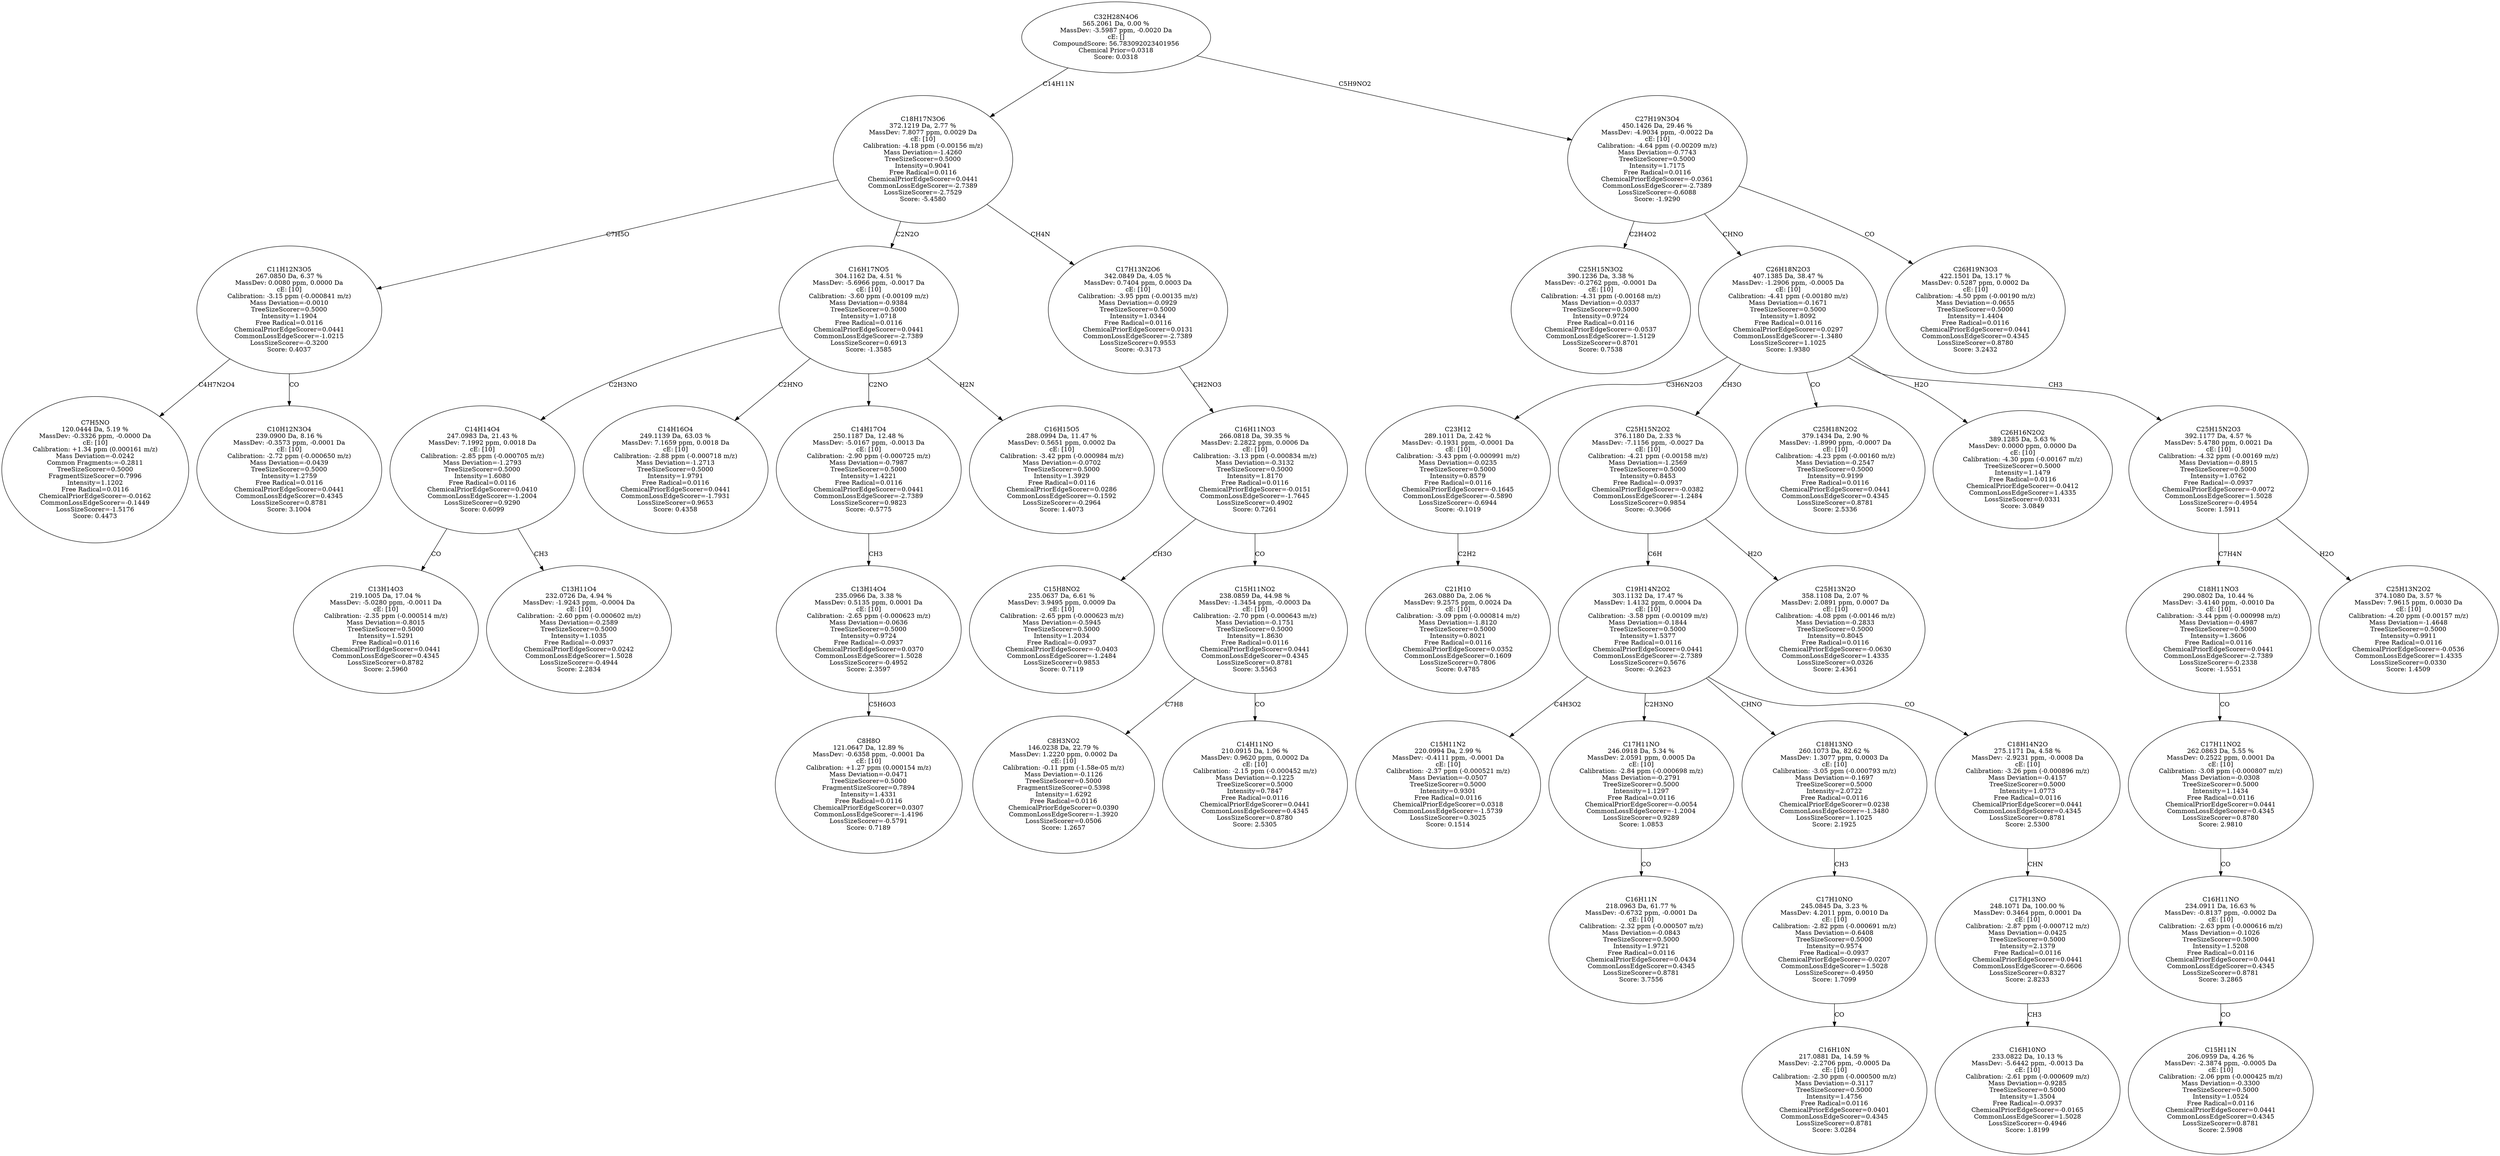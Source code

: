 strict digraph {
v1 [label="C7H5NO\n120.0444 Da, 5.19 %\nMassDev: -0.3326 ppm, -0.0000 Da\ncE: [10]\nCalibration: +1.34 ppm (0.000161 m/z)\nMass Deviation=-0.0242\nCommon Fragments:=-0.2811\nTreeSizeScorer=0.5000\nFragmentSizeScorer=0.7996\nIntensity=1.1202\nFree Radical=0.0116\nChemicalPriorEdgeScorer=-0.0162\nCommonLossEdgeScorer=-0.1449\nLossSizeScorer=-1.5176\nScore: 0.4473"];
v2 [label="C10H12N3O4\n239.0900 Da, 8.16 %\nMassDev: -0.3573 ppm, -0.0001 Da\ncE: [10]\nCalibration: -2.72 ppm (-0.000650 m/z)\nMass Deviation=-0.0439\nTreeSizeScorer=0.5000\nIntensity=1.2759\nFree Radical=0.0116\nChemicalPriorEdgeScorer=0.0441\nCommonLossEdgeScorer=0.4345\nLossSizeScorer=0.8781\nScore: 3.1004"];
v3 [label="C11H12N3O5\n267.0850 Da, 6.37 %\nMassDev: 0.0080 ppm, 0.0000 Da\ncE: [10]\nCalibration: -3.15 ppm (-0.000841 m/z)\nMass Deviation=-0.0010\nTreeSizeScorer=0.5000\nIntensity=1.1904\nFree Radical=0.0116\nChemicalPriorEdgeScorer=0.0441\nCommonLossEdgeScorer=-1.0215\nLossSizeScorer=-0.3200\nScore: 0.4037"];
v4 [label="C13H14O3\n219.1005 Da, 17.04 %\nMassDev: -5.0280 ppm, -0.0011 Da\ncE: [10]\nCalibration: -2.35 ppm (-0.000514 m/z)\nMass Deviation=-0.8015\nTreeSizeScorer=0.5000\nIntensity=1.5291\nFree Radical=0.0116\nChemicalPriorEdgeScorer=0.0441\nCommonLossEdgeScorer=0.4345\nLossSizeScorer=0.8782\nScore: 2.5960"];
v5 [label="C13H11O4\n232.0726 Da, 4.94 %\nMassDev: -1.9243 ppm, -0.0004 Da\ncE: [10]\nCalibration: -2.60 ppm (-0.000602 m/z)\nMass Deviation=-0.2589\nTreeSizeScorer=0.5000\nIntensity=1.1035\nFree Radical=-0.0937\nChemicalPriorEdgeScorer=0.0242\nCommonLossEdgeScorer=1.5028\nLossSizeScorer=-0.4944\nScore: 2.2834"];
v6 [label="C14H14O4\n247.0983 Da, 21.43 %\nMassDev: 7.1992 ppm, 0.0018 Da\ncE: [10]\nCalibration: -2.85 ppm (-0.000705 m/z)\nMass Deviation=-1.2793\nTreeSizeScorer=0.5000\nIntensity=1.6080\nFree Radical=0.0116\nChemicalPriorEdgeScorer=0.0410\nCommonLossEdgeScorer=-1.2004\nLossSizeScorer=0.9290\nScore: 0.6099"];
v7 [label="C14H16O4\n249.1139 Da, 63.03 %\nMassDev: 7.1659 ppm, 0.0018 Da\ncE: [10]\nCalibration: -2.88 ppm (-0.000718 m/z)\nMass Deviation=-1.2713\nTreeSizeScorer=0.5000\nIntensity=1.9791\nFree Radical=0.0116\nChemicalPriorEdgeScorer=0.0441\nCommonLossEdgeScorer=-1.7931\nLossSizeScorer=0.9653\nScore: 0.4358"];
v8 [label="C8H8O\n121.0647 Da, 12.89 %\nMassDev: -0.6358 ppm, -0.0001 Da\ncE: [10]\nCalibration: +1.27 ppm (0.000154 m/z)\nMass Deviation=-0.0471\nTreeSizeScorer=0.5000\nFragmentSizeScorer=0.7894\nIntensity=1.4331\nFree Radical=0.0116\nChemicalPriorEdgeScorer=0.0307\nCommonLossEdgeScorer=-1.4196\nLossSizeScorer=-0.5791\nScore: 0.7189"];
v9 [label="C13H14O4\n235.0966 Da, 3.38 %\nMassDev: 0.5135 ppm, 0.0001 Da\ncE: [10]\nCalibration: -2.65 ppm (-0.000623 m/z)\nMass Deviation=-0.0636\nTreeSizeScorer=0.5000\nIntensity=0.9724\nFree Radical=-0.0937\nChemicalPriorEdgeScorer=0.0370\nCommonLossEdgeScorer=1.5028\nLossSizeScorer=-0.4952\nScore: 2.3597"];
v10 [label="C14H17O4\n250.1187 Da, 12.48 %\nMassDev: -5.0167 ppm, -0.0013 Da\ncE: [10]\nCalibration: -2.90 ppm (-0.000725 m/z)\nMass Deviation=-0.7987\nTreeSizeScorer=0.5000\nIntensity=1.4221\nFree Radical=0.0116\nChemicalPriorEdgeScorer=0.0441\nCommonLossEdgeScorer=-2.7389\nLossSizeScorer=0.9823\nScore: -0.5775"];
v11 [label="C16H15O5\n288.0994 Da, 11.47 %\nMassDev: 0.5651 ppm, 0.0002 Da\ncE: [10]\nCalibration: -3.42 ppm (-0.000984 m/z)\nMass Deviation=-0.0702\nTreeSizeScorer=0.5000\nIntensity=1.3929\nFree Radical=0.0116\nChemicalPriorEdgeScorer=0.0286\nCommonLossEdgeScorer=-0.1592\nLossSizeScorer=-0.2964\nScore: 1.4073"];
v12 [label="C16H17NO5\n304.1162 Da, 4.51 %\nMassDev: -5.6966 ppm, -0.0017 Da\ncE: [10]\nCalibration: -3.60 ppm (-0.00109 m/z)\nMass Deviation=-0.9384\nTreeSizeScorer=0.5000\nIntensity=1.0718\nFree Radical=0.0116\nChemicalPriorEdgeScorer=0.0441\nCommonLossEdgeScorer=-2.7389\nLossSizeScorer=0.6913\nScore: -1.3585"];
v13 [label="C15H8NO2\n235.0637 Da, 6.61 %\nMassDev: 3.9495 ppm, 0.0009 Da\ncE: [10]\nCalibration: -2.65 ppm (-0.000623 m/z)\nMass Deviation=-0.5945\nTreeSizeScorer=0.5000\nIntensity=1.2034\nFree Radical=-0.0937\nChemicalPriorEdgeScorer=-0.0403\nCommonLossEdgeScorer=-1.2484\nLossSizeScorer=0.9853\nScore: 0.7119"];
v14 [label="C8H3NO2\n146.0238 Da, 22.79 %\nMassDev: 1.2220 ppm, 0.0002 Da\ncE: [10]\nCalibration: -0.11 ppm (-1.58e-05 m/z)\nMass Deviation=-0.1126\nTreeSizeScorer=0.5000\nFragmentSizeScorer=0.5398\nIntensity=1.6292\nFree Radical=0.0116\nChemicalPriorEdgeScorer=0.0390\nCommonLossEdgeScorer=-1.3920\nLossSizeScorer=0.0506\nScore: 1.2657"];
v15 [label="C14H11NO\n210.0915 Da, 1.96 %\nMassDev: 0.9620 ppm, 0.0002 Da\ncE: [10]\nCalibration: -2.15 ppm (-0.000452 m/z)\nMass Deviation=-0.1225\nTreeSizeScorer=0.5000\nIntensity=0.7847\nFree Radical=0.0116\nChemicalPriorEdgeScorer=0.0441\nCommonLossEdgeScorer=0.4345\nLossSizeScorer=0.8780\nScore: 2.5305"];
v16 [label="C15H11NO2\n238.0859 Da, 44.98 %\nMassDev: -1.3454 ppm, -0.0003 Da\ncE: [10]\nCalibration: -2.70 ppm (-0.000643 m/z)\nMass Deviation=-0.1751\nTreeSizeScorer=0.5000\nIntensity=1.8630\nFree Radical=0.0116\nChemicalPriorEdgeScorer=0.0441\nCommonLossEdgeScorer=0.4345\nLossSizeScorer=0.8781\nScore: 3.5563"];
v17 [label="C16H11NO3\n266.0818 Da, 39.35 %\nMassDev: 2.2822 ppm, 0.0006 Da\ncE: [10]\nCalibration: -3.13 ppm (-0.000834 m/z)\nMass Deviation=-0.3132\nTreeSizeScorer=0.5000\nIntensity=1.8170\nFree Radical=0.0116\nChemicalPriorEdgeScorer=-0.0151\nCommonLossEdgeScorer=-1.7645\nLossSizeScorer=0.4902\nScore: 0.7261"];
v18 [label="C17H13N2O6\n342.0849 Da, 4.05 %\nMassDev: 0.7404 ppm, 0.0003 Da\ncE: [10]\nCalibration: -3.95 ppm (-0.00135 m/z)\nMass Deviation=-0.0929\nTreeSizeScorer=0.5000\nIntensity=1.0344\nFree Radical=0.0116\nChemicalPriorEdgeScorer=0.0131\nCommonLossEdgeScorer=-2.7389\nLossSizeScorer=0.9553\nScore: -0.3173"];
v19 [label="C18H17N3O6\n372.1219 Da, 2.77 %\nMassDev: 7.8077 ppm, 0.0029 Da\ncE: [10]\nCalibration: -4.18 ppm (-0.00156 m/z)\nMass Deviation=-1.4260\nTreeSizeScorer=0.5000\nIntensity=0.9041\nFree Radical=0.0116\nChemicalPriorEdgeScorer=0.0441\nCommonLossEdgeScorer=-2.7389\nLossSizeScorer=-2.7529\nScore: -5.4580"];
v20 [label="C25H15N3O2\n390.1236 Da, 3.38 %\nMassDev: -0.2762 ppm, -0.0001 Da\ncE: [10]\nCalibration: -4.31 ppm (-0.00168 m/z)\nMass Deviation=-0.0337\nTreeSizeScorer=0.5000\nIntensity=0.9724\nFree Radical=0.0116\nChemicalPriorEdgeScorer=-0.0537\nCommonLossEdgeScorer=-1.5129\nLossSizeScorer=0.8701\nScore: 0.7538"];
v21 [label="C21H10\n263.0880 Da, 2.06 %\nMassDev: 9.2575 ppm, 0.0024 Da\ncE: [10]\nCalibration: -3.09 ppm (-0.000814 m/z)\nMass Deviation=-1.8120\nTreeSizeScorer=0.5000\nIntensity=0.8021\nFree Radical=0.0116\nChemicalPriorEdgeScorer=0.0352\nCommonLossEdgeScorer=0.1609\nLossSizeScorer=0.7806\nScore: 0.4785"];
v22 [label="C23H12\n289.1011 Da, 2.42 %\nMassDev: -0.1931 ppm, -0.0001 Da\ncE: [10]\nCalibration: -3.43 ppm (-0.000991 m/z)\nMass Deviation=-0.0235\nTreeSizeScorer=0.5000\nIntensity=0.8579\nFree Radical=0.0116\nChemicalPriorEdgeScorer=-0.1645\nCommonLossEdgeScorer=-0.5890\nLossSizeScorer=-0.6944\nScore: -0.1019"];
v23 [label="C15H11N2\n220.0994 Da, 2.99 %\nMassDev: -0.4111 ppm, -0.0001 Da\ncE: [10]\nCalibration: -2.37 ppm (-0.000521 m/z)\nMass Deviation=-0.0507\nTreeSizeScorer=0.5000\nIntensity=0.9301\nFree Radical=0.0116\nChemicalPriorEdgeScorer=0.0318\nCommonLossEdgeScorer=-1.5739\nLossSizeScorer=0.3025\nScore: 0.1514"];
v24 [label="C16H11N\n218.0963 Da, 61.77 %\nMassDev: -0.6732 ppm, -0.0001 Da\ncE: [10]\nCalibration: -2.32 ppm (-0.000507 m/z)\nMass Deviation=-0.0843\nTreeSizeScorer=0.5000\nIntensity=1.9721\nFree Radical=0.0116\nChemicalPriorEdgeScorer=0.0434\nCommonLossEdgeScorer=0.4345\nLossSizeScorer=0.8781\nScore: 3.7556"];
v25 [label="C17H11NO\n246.0918 Da, 5.34 %\nMassDev: 2.0591 ppm, 0.0005 Da\ncE: [10]\nCalibration: -2.84 ppm (-0.000698 m/z)\nMass Deviation=-0.2791\nTreeSizeScorer=0.5000\nIntensity=1.1297\nFree Radical=0.0116\nChemicalPriorEdgeScorer=-0.0054\nCommonLossEdgeScorer=-1.2004\nLossSizeScorer=0.9289\nScore: 1.0853"];
v26 [label="C16H10N\n217.0881 Da, 14.59 %\nMassDev: -2.2706 ppm, -0.0005 Da\ncE: [10]\nCalibration: -2.30 ppm (-0.000500 m/z)\nMass Deviation=-0.3117\nTreeSizeScorer=0.5000\nIntensity=1.4756\nFree Radical=0.0116\nChemicalPriorEdgeScorer=0.0401\nCommonLossEdgeScorer=0.4345\nLossSizeScorer=0.8781\nScore: 3.0284"];
v27 [label="C17H10NO\n245.0845 Da, 3.23 %\nMassDev: 4.2011 ppm, 0.0010 Da\ncE: [10]\nCalibration: -2.82 ppm (-0.000691 m/z)\nMass Deviation=-0.6408\nTreeSizeScorer=0.5000\nIntensity=0.9574\nFree Radical=-0.0937\nChemicalPriorEdgeScorer=-0.0207\nCommonLossEdgeScorer=1.5028\nLossSizeScorer=-0.4950\nScore: 1.7099"];
v28 [label="C18H13NO\n260.1073 Da, 82.62 %\nMassDev: 1.3077 ppm, 0.0003 Da\ncE: [10]\nCalibration: -3.05 ppm (-0.000793 m/z)\nMass Deviation=-0.1697\nTreeSizeScorer=0.5000\nIntensity=2.0722\nFree Radical=0.0116\nChemicalPriorEdgeScorer=0.0238\nCommonLossEdgeScorer=-1.3480\nLossSizeScorer=1.1025\nScore: 2.1925"];
v29 [label="C16H10NO\n233.0822 Da, 10.13 %\nMassDev: -5.6442 ppm, -0.0013 Da\ncE: [10]\nCalibration: -2.61 ppm (-0.000609 m/z)\nMass Deviation=-0.9285\nTreeSizeScorer=0.5000\nIntensity=1.3504\nFree Radical=-0.0937\nChemicalPriorEdgeScorer=-0.0165\nCommonLossEdgeScorer=1.5028\nLossSizeScorer=-0.4946\nScore: 1.8199"];
v30 [label="C17H13NO\n248.1071 Da, 100.00 %\nMassDev: 0.3464 ppm, 0.0001 Da\ncE: [10]\nCalibration: -2.87 ppm (-0.000712 m/z)\nMass Deviation=-0.0425\nTreeSizeScorer=0.5000\nIntensity=2.1379\nFree Radical=0.0116\nChemicalPriorEdgeScorer=0.0441\nCommonLossEdgeScorer=-0.6606\nLossSizeScorer=0.8327\nScore: 2.8233"];
v31 [label="C18H14N2O\n275.1171 Da, 4.58 %\nMassDev: -2.9231 ppm, -0.0008 Da\ncE: [10]\nCalibration: -3.26 ppm (-0.000896 m/z)\nMass Deviation=-0.4157\nTreeSizeScorer=0.5000\nIntensity=1.0773\nFree Radical=0.0116\nChemicalPriorEdgeScorer=0.0441\nCommonLossEdgeScorer=0.4345\nLossSizeScorer=0.8781\nScore: 2.5300"];
v32 [label="C19H14N2O2\n303.1132 Da, 17.47 %\nMassDev: 1.4132 ppm, 0.0004 Da\ncE: [10]\nCalibration: -3.58 ppm (-0.00109 m/z)\nMass Deviation=-0.1844\nTreeSizeScorer=0.5000\nIntensity=1.5377\nFree Radical=0.0116\nChemicalPriorEdgeScorer=0.0441\nCommonLossEdgeScorer=-2.7389\nLossSizeScorer=0.5676\nScore: -0.2623"];
v33 [label="C25H13N2O\n358.1108 Da, 2.07 %\nMassDev: 2.0891 ppm, 0.0007 Da\ncE: [10]\nCalibration: -4.08 ppm (-0.00146 m/z)\nMass Deviation=-0.2833\nTreeSizeScorer=0.5000\nIntensity=0.8045\nFree Radical=0.0116\nChemicalPriorEdgeScorer=-0.0630\nCommonLossEdgeScorer=1.4335\nLossSizeScorer=0.0326\nScore: 2.4361"];
v34 [label="C25H15N2O2\n376.1180 Da, 2.33 %\nMassDev: -7.1156 ppm, -0.0027 Da\ncE: [10]\nCalibration: -4.21 ppm (-0.00158 m/z)\nMass Deviation=-1.2569\nTreeSizeScorer=0.5000\nIntensity=0.8453\nFree Radical=-0.0937\nChemicalPriorEdgeScorer=-0.0382\nCommonLossEdgeScorer=-1.2484\nLossSizeScorer=0.9854\nScore: -0.3066"];
v35 [label="C25H18N2O2\n379.1434 Da, 2.90 %\nMassDev: -1.8990 ppm, -0.0007 Da\ncE: [10]\nCalibration: -4.23 ppm (-0.00160 m/z)\nMass Deviation=-0.2547\nTreeSizeScorer=0.5000\nIntensity=0.9199\nFree Radical=0.0116\nChemicalPriorEdgeScorer=0.0441\nCommonLossEdgeScorer=0.4345\nLossSizeScorer=0.8781\nScore: 2.5336"];
v36 [label="C26H16N2O2\n389.1285 Da, 5.63 %\nMassDev: 0.0000 ppm, 0.0000 Da\ncE: [10]\nCalibration: -4.30 ppm (-0.00167 m/z)\nTreeSizeScorer=0.5000\nIntensity=1.1479\nFree Radical=0.0116\nChemicalPriorEdgeScorer=-0.0412\nCommonLossEdgeScorer=1.4335\nLossSizeScorer=0.0331\nScore: 3.0849"];
v37 [label="C15H11N\n206.0959 Da, 4.26 %\nMassDev: -2.3874 ppm, -0.0005 Da\ncE: [10]\nCalibration: -2.06 ppm (-0.000425 m/z)\nMass Deviation=-0.3300\nTreeSizeScorer=0.5000\nIntensity=1.0524\nFree Radical=0.0116\nChemicalPriorEdgeScorer=0.0441\nCommonLossEdgeScorer=0.4345\nLossSizeScorer=0.8781\nScore: 2.5908"];
v38 [label="C16H11NO\n234.0911 Da, 16.63 %\nMassDev: -0.8137 ppm, -0.0002 Da\ncE: [10]\nCalibration: -2.63 ppm (-0.000616 m/z)\nMass Deviation=-0.1026\nTreeSizeScorer=0.5000\nIntensity=1.5208\nFree Radical=0.0116\nChemicalPriorEdgeScorer=0.0441\nCommonLossEdgeScorer=0.4345\nLossSizeScorer=0.8781\nScore: 3.2865"];
v39 [label="C17H11NO2\n262.0863 Da, 5.55 %\nMassDev: 0.2522 ppm, 0.0001 Da\ncE: [10]\nCalibration: -3.08 ppm (-0.000807 m/z)\nMass Deviation=-0.0308\nTreeSizeScorer=0.5000\nIntensity=1.1434\nFree Radical=0.0116\nChemicalPriorEdgeScorer=0.0441\nCommonLossEdgeScorer=0.4345\nLossSizeScorer=0.8780\nScore: 2.9810"];
v40 [label="C18H11NO3\n290.0802 Da, 10.44 %\nMassDev: -3.4140 ppm, -0.0010 Da\ncE: [10]\nCalibration: -3.44 ppm (-0.000998 m/z)\nMass Deviation=-0.4987\nTreeSizeScorer=0.5000\nIntensity=1.3606\nFree Radical=0.0116\nChemicalPriorEdgeScorer=0.0441\nCommonLossEdgeScorer=-2.7389\nLossSizeScorer=-0.2338\nScore: -1.5551"];
v41 [label="C25H13N2O2\n374.1080 Da, 3.57 %\nMassDev: 7.9615 ppm, 0.0030 Da\ncE: [10]\nCalibration: -4.20 ppm (-0.00157 m/z)\nMass Deviation=-1.4648\nTreeSizeScorer=0.5000\nIntensity=0.9911\nFree Radical=0.0116\nChemicalPriorEdgeScorer=-0.0536\nCommonLossEdgeScorer=1.4335\nLossSizeScorer=0.0330\nScore: 1.4509"];
v42 [label="C25H15N2O3\n392.1177 Da, 4.57 %\nMassDev: 5.4780 ppm, 0.0021 Da\ncE: [10]\nCalibration: -4.32 ppm (-0.00169 m/z)\nMass Deviation=-0.8915\nTreeSizeScorer=0.5000\nIntensity=1.0762\nFree Radical=-0.0937\nChemicalPriorEdgeScorer=-0.0072\nCommonLossEdgeScorer=1.5028\nLossSizeScorer=-0.4954\nScore: 1.5911"];
v43 [label="C26H18N2O3\n407.1385 Da, 38.47 %\nMassDev: -1.2906 ppm, -0.0005 Da\ncE: [10]\nCalibration: -4.41 ppm (-0.00180 m/z)\nMass Deviation=-0.1671\nTreeSizeScorer=0.5000\nIntensity=1.8092\nFree Radical=0.0116\nChemicalPriorEdgeScorer=0.0297\nCommonLossEdgeScorer=-1.3480\nLossSizeScorer=1.1025\nScore: 1.9380"];
v44 [label="C26H19N3O3\n422.1501 Da, 13.17 %\nMassDev: 0.5287 ppm, 0.0002 Da\ncE: [10]\nCalibration: -4.50 ppm (-0.00190 m/z)\nMass Deviation=-0.0655\nTreeSizeScorer=0.5000\nIntensity=1.4404\nFree Radical=0.0116\nChemicalPriorEdgeScorer=0.0441\nCommonLossEdgeScorer=0.4345\nLossSizeScorer=0.8780\nScore: 3.2432"];
v45 [label="C27H19N3O4\n450.1426 Da, 29.46 %\nMassDev: -4.9034 ppm, -0.0022 Da\ncE: [10]\nCalibration: -4.64 ppm (-0.00209 m/z)\nMass Deviation=-0.7743\nTreeSizeScorer=0.5000\nIntensity=1.7175\nFree Radical=0.0116\nChemicalPriorEdgeScorer=-0.0361\nCommonLossEdgeScorer=-2.7389\nLossSizeScorer=-0.6088\nScore: -1.9290"];
v46 [label="C32H28N4O6\n565.2061 Da, 0.00 %\nMassDev: -3.5987 ppm, -0.0020 Da\ncE: []\nCompoundScore: 56.783092023401956\nChemical Prior=0.0318\nScore: 0.0318"];
v3 -> v1 [label="C4H7N2O4"];
v3 -> v2 [label="CO"];
v19 -> v3 [label="C7H5O"];
v6 -> v4 [label="CO"];
v6 -> v5 [label="CH3"];
v12 -> v6 [label="C2H3NO"];
v12 -> v7 [label="C2HNO"];
v9 -> v8 [label="C5H6O3"];
v10 -> v9 [label="CH3"];
v12 -> v10 [label="C2NO"];
v12 -> v11 [label="H2N"];
v19 -> v12 [label="C2N2O"];
v17 -> v13 [label="CH3O"];
v16 -> v14 [label="C7H8"];
v16 -> v15 [label="CO"];
v17 -> v16 [label="CO"];
v18 -> v17 [label="CH2NO3"];
v19 -> v18 [label="CH4N"];
v46 -> v19 [label="C14H11N"];
v45 -> v20 [label="C2H4O2"];
v22 -> v21 [label="C2H2"];
v43 -> v22 [label="C3H6N2O3"];
v32 -> v23 [label="C4H3O2"];
v25 -> v24 [label="CO"];
v32 -> v25 [label="C2H3NO"];
v27 -> v26 [label="CO"];
v28 -> v27 [label="CH3"];
v32 -> v28 [label="CHNO"];
v30 -> v29 [label="CH3"];
v31 -> v30 [label="CHN"];
v32 -> v31 [label="CO"];
v34 -> v32 [label="C6H"];
v34 -> v33 [label="H2O"];
v43 -> v34 [label="CH3O"];
v43 -> v35 [label="CO"];
v43 -> v36 [label="H2O"];
v38 -> v37 [label="CO"];
v39 -> v38 [label="CO"];
v40 -> v39 [label="CO"];
v42 -> v40 [label="C7H4N"];
v42 -> v41 [label="H2O"];
v43 -> v42 [label="CH3"];
v45 -> v43 [label="CHNO"];
v45 -> v44 [label="CO"];
v46 -> v45 [label="C5H9NO2"];
}